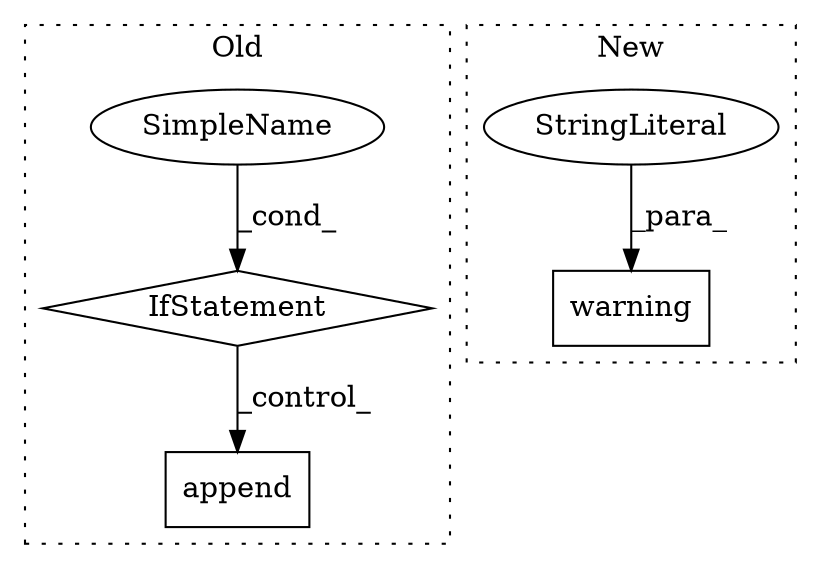 digraph G {
subgraph cluster0 {
1 [label="append" a="32" s="1320,1337" l="7,1" shape="box"];
3 [label="IfStatement" a="25" s="1237,1294" l="4,2" shape="diamond"];
4 [label="SimpleName" a="42" s="" l="" shape="ellipse"];
label = "Old";
style="dotted";
}
subgraph cluster1 {
2 [label="warning" a="32" s="1909,2022" l="8,1" shape="box"];
5 [label="StringLiteral" a="45" s="1917" l="105" shape="ellipse"];
label = "New";
style="dotted";
}
3 -> 1 [label="_control_"];
4 -> 3 [label="_cond_"];
5 -> 2 [label="_para_"];
}